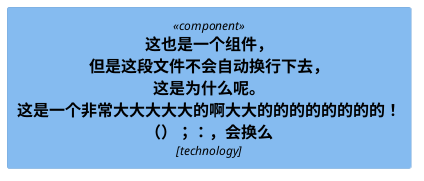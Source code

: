 {
  "sha1": "qb1cw97gm3986nlrf03ra9cg2xrynaj",
  "insertion": {
    "when": "2024-06-04T17:28:42.206Z",
    "url": "https://forum.plantuml.net/14830/something-planed-that-chinese-text-supports-word-wraps-too?show=14914#c14914",
    "user": "plantuml@gmail.com"
  }
}
@startuml
skinparam wrapWidth 200
!include <C4/C4_Component.puml>
Component(a, "这也是一个组件，但是这段文件不会自动换行下去，这是为什么呢。 这是一个非常大大大大大的啊大大的的的的的的的的！（）；：，会换么", "technology")
@enduml
